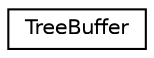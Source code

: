 digraph "Graphical Class Hierarchy"
{
 // LATEX_PDF_SIZE
  edge [fontname="Helvetica",fontsize="10",labelfontname="Helvetica",labelfontsize="10"];
  node [fontname="Helvetica",fontsize="10",shape=record];
  rankdir="LR";
  Node0 [label="TreeBuffer",height=0.2,width=0.4,color="black", fillcolor="white", style="filled",URL="$classTreeBuffer.html",tooltip="Tree buffers contain (type, start, end, endIndex) quads for each node."];
}
